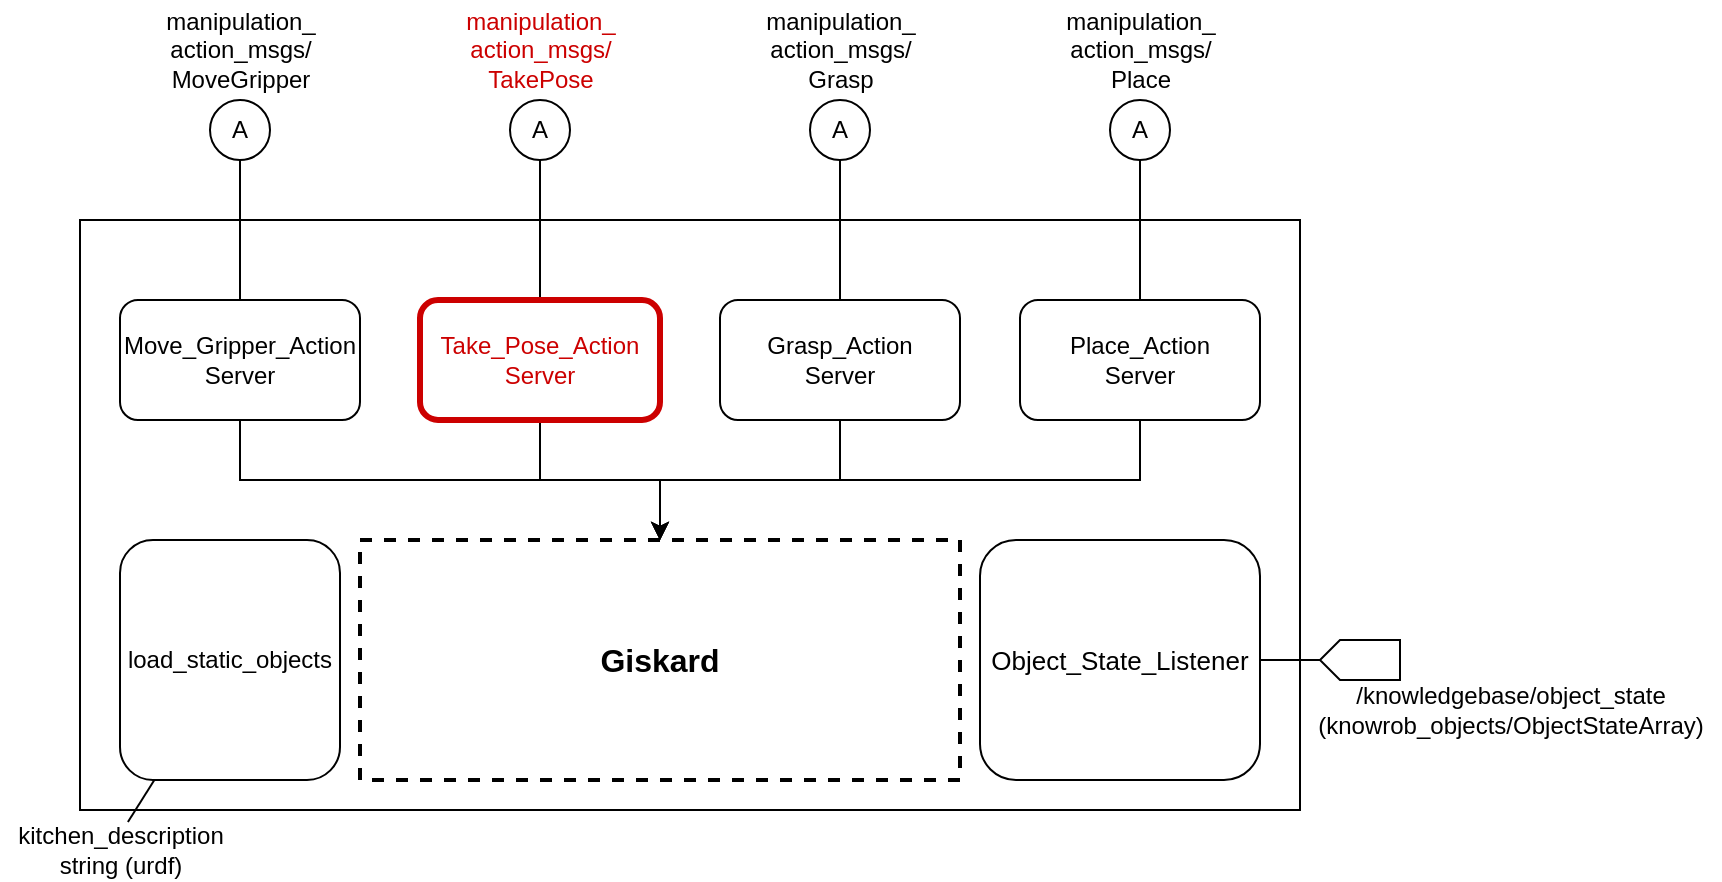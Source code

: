 <mxfile version="12.7.0" type="device"><diagram id="BXZ0pvhzhCWQ8dKCaSc_" name="Page-1"><mxGraphModel dx="1422" dy="755" grid="1" gridSize="10" guides="1" tooltips="1" connect="1" arrows="1" fold="1" page="1" pageScale="1" pageWidth="827" pageHeight="1169" math="0" shadow="0"><root><mxCell id="0"/><mxCell id="1" parent="0"/><mxCell id="KKvQrgsm3mH50sPKaxtz-3" value="" style="rounded=0;whiteSpace=wrap;html=1;strokeColor=#000000;strokeWidth=1;fontColor=#000000;" parent="1" vertex="1"><mxGeometry x="120" y="190" width="610" height="295" as="geometry"/></mxCell><mxCell id="KKvQrgsm3mH50sPKaxtz-1" value="&lt;b&gt;&lt;font style=&quot;font-size: 16px&quot;&gt;Giskard&lt;/font&gt;&lt;/b&gt;" style="rounded=0;whiteSpace=wrap;html=1;strokeWidth=2;dashed=1;" parent="1" vertex="1"><mxGeometry x="260" y="350" width="300" height="120" as="geometry"/></mxCell><mxCell id="KKvQrgsm3mH50sPKaxtz-25" value="" style="edgeStyle=orthogonalEdgeStyle;rounded=0;orthogonalLoop=1;jettySize=auto;html=1;fontColor=#000000;endArrow=none;endFill=0;entryX=1;entryY=0.5;entryDx=0;entryDy=0;entryPerimeter=0;" parent="1" source="KKvQrgsm3mH50sPKaxtz-2" target="KKvQrgsm3mH50sPKaxtz-35" edge="1"><mxGeometry relative="1" as="geometry"><mxPoint x="760" y="395" as="targetPoint"/></mxGeometry></mxCell><mxCell id="KKvQrgsm3mH50sPKaxtz-2" value="&lt;font style=&quot;font-size: 13px&quot;&gt;Object_State_Listener&lt;/font&gt;" style="rounded=1;whiteSpace=wrap;html=1;strokeColor=#000000;strokeWidth=1;fontColor=#000000;" parent="1" vertex="1"><mxGeometry x="570" y="350" width="140" height="120" as="geometry"/></mxCell><mxCell id="KKvQrgsm3mH50sPKaxtz-10" value="" style="edgeStyle=orthogonalEdgeStyle;rounded=0;orthogonalLoop=1;jettySize=auto;html=1;fontColor=#000000;" parent="1" source="KKvQrgsm3mH50sPKaxtz-4" target="KKvQrgsm3mH50sPKaxtz-1" edge="1"><mxGeometry relative="1" as="geometry"><Array as="points"><mxPoint x="200" y="320"/><mxPoint x="410" y="320"/></Array></mxGeometry></mxCell><mxCell id="KKvQrgsm3mH50sPKaxtz-19" value="" style="edgeStyle=orthogonalEdgeStyle;rounded=0;orthogonalLoop=1;jettySize=auto;html=1;fontColor=#000000;endArrow=none;endFill=0;entryX=0.5;entryY=1;entryDx=0;entryDy=0;" parent="1" source="KKvQrgsm3mH50sPKaxtz-4" target="KKvQrgsm3mH50sPKaxtz-26" edge="1"><mxGeometry relative="1" as="geometry"><mxPoint x="200" y="150" as="targetPoint"/></mxGeometry></mxCell><mxCell id="KKvQrgsm3mH50sPKaxtz-4" value="&lt;div&gt;Move_Gripper_Action&lt;/div&gt;&lt;div&gt;Server&lt;br&gt;&lt;/div&gt;" style="rounded=1;whiteSpace=wrap;html=1;strokeColor=#000000;strokeWidth=1;fontColor=#000000;" parent="1" vertex="1"><mxGeometry x="140" y="230" width="120" height="60" as="geometry"/></mxCell><mxCell id="KKvQrgsm3mH50sPKaxtz-12" value="" style="edgeStyle=orthogonalEdgeStyle;rounded=0;orthogonalLoop=1;jettySize=auto;html=1;fontColor=#000000;" parent="1" source="KKvQrgsm3mH50sPKaxtz-5" target="KKvQrgsm3mH50sPKaxtz-1" edge="1"><mxGeometry relative="1" as="geometry"><Array as="points"><mxPoint x="500" y="320"/><mxPoint x="410" y="320"/></Array></mxGeometry></mxCell><mxCell id="KKvQrgsm3mH50sPKaxtz-21" value="" style="edgeStyle=orthogonalEdgeStyle;rounded=0;orthogonalLoop=1;jettySize=auto;html=1;fontColor=#000000;endArrow=none;endFill=0;entryX=0.5;entryY=1;entryDx=0;entryDy=0;" parent="1" source="KKvQrgsm3mH50sPKaxtz-5" target="KKvQrgsm3mH50sPKaxtz-29" edge="1"><mxGeometry relative="1" as="geometry"><mxPoint x="500" y="160" as="targetPoint"/></mxGeometry></mxCell><mxCell id="KKvQrgsm3mH50sPKaxtz-5" value="&lt;div&gt;Grasp_Action&lt;/div&gt;Server" style="rounded=1;whiteSpace=wrap;html=1;strokeColor=#000000;strokeWidth=1;fontColor=#000000;" parent="1" vertex="1"><mxGeometry x="440" y="230" width="120" height="60" as="geometry"/></mxCell><mxCell id="KKvQrgsm3mH50sPKaxtz-11" value="" style="edgeStyle=orthogonalEdgeStyle;rounded=0;orthogonalLoop=1;jettySize=auto;html=1;fontColor=#000000;" parent="1" source="KKvQrgsm3mH50sPKaxtz-6" target="KKvQrgsm3mH50sPKaxtz-1" edge="1"><mxGeometry relative="1" as="geometry"/></mxCell><mxCell id="KKvQrgsm3mH50sPKaxtz-17" value="" style="edgeStyle=orthogonalEdgeStyle;rounded=0;orthogonalLoop=1;jettySize=auto;html=1;fontColor=#000000;endArrow=none;endFill=0;entryX=0.5;entryY=1;entryDx=0;entryDy=0;" parent="1" source="KKvQrgsm3mH50sPKaxtz-6" target="KKvQrgsm3mH50sPKaxtz-27" edge="1"><mxGeometry relative="1" as="geometry"><mxPoint x="350" y="150" as="targetPoint"/></mxGeometry></mxCell><mxCell id="KKvQrgsm3mH50sPKaxtz-6" value="&lt;div&gt;Take_Pose_Action&lt;/div&gt;Server" style="rounded=1;whiteSpace=wrap;html=1;strokeColor=#CC0000;strokeWidth=3;fontColor=#CC0000;" parent="1" vertex="1"><mxGeometry x="290" y="230" width="120" height="60" as="geometry"/></mxCell><mxCell id="KKvQrgsm3mH50sPKaxtz-13" value="" style="edgeStyle=orthogonalEdgeStyle;rounded=0;orthogonalLoop=1;jettySize=auto;html=1;fontColor=#000000;entryX=0.5;entryY=0;entryDx=0;entryDy=0;" parent="1" source="KKvQrgsm3mH50sPKaxtz-7" target="KKvQrgsm3mH50sPKaxtz-1" edge="1"><mxGeometry relative="1" as="geometry"><Array as="points"><mxPoint x="650" y="320"/><mxPoint x="410" y="320"/></Array></mxGeometry></mxCell><mxCell id="KKvQrgsm3mH50sPKaxtz-23" value="" style="edgeStyle=orthogonalEdgeStyle;rounded=0;orthogonalLoop=1;jettySize=auto;html=1;fontColor=#000000;endArrow=none;endFill=0;entryX=0.5;entryY=1;entryDx=0;entryDy=0;" parent="1" source="KKvQrgsm3mH50sPKaxtz-7" target="KKvQrgsm3mH50sPKaxtz-30" edge="1"><mxGeometry relative="1" as="geometry"><mxPoint x="650" y="150" as="targetPoint"/></mxGeometry></mxCell><mxCell id="KKvQrgsm3mH50sPKaxtz-7" value="&lt;div&gt;Place_Action&lt;/div&gt;Server" style="rounded=1;whiteSpace=wrap;html=1;strokeColor=#000000;strokeWidth=1;fontColor=#000000;" parent="1" vertex="1"><mxGeometry x="590" y="230" width="120" height="60" as="geometry"/></mxCell><mxCell id="KKvQrgsm3mH50sPKaxtz-26" value="A" style="ellipse;whiteSpace=wrap;html=1;aspect=fixed;strokeColor=#000000;strokeWidth=1;fontColor=#000000;" parent="1" vertex="1"><mxGeometry x="185" y="130" width="30" height="30" as="geometry"/></mxCell><mxCell id="KKvQrgsm3mH50sPKaxtz-27" value="A" style="ellipse;whiteSpace=wrap;html=1;aspect=fixed;strokeColor=#000000;strokeWidth=1;fontColor=#000000;" parent="1" vertex="1"><mxGeometry x="335" y="130" width="30" height="30" as="geometry"/></mxCell><mxCell id="KKvQrgsm3mH50sPKaxtz-29" value="A" style="ellipse;whiteSpace=wrap;html=1;aspect=fixed;strokeColor=#000000;strokeWidth=1;fontColor=#000000;" parent="1" vertex="1"><mxGeometry x="485" y="130" width="30" height="30" as="geometry"/></mxCell><mxCell id="KKvQrgsm3mH50sPKaxtz-30" value="A" style="ellipse;whiteSpace=wrap;html=1;aspect=fixed;strokeColor=#000000;strokeWidth=1;fontColor=#000000;" parent="1" vertex="1"><mxGeometry x="635" y="130" width="30" height="30" as="geometry"/></mxCell><mxCell id="KKvQrgsm3mH50sPKaxtz-31" value="&lt;div&gt;manipulation_&lt;/div&gt;&lt;div&gt;action_msgs/&lt;/div&gt;&lt;div&gt;MoveGripper&lt;/div&gt;" style="text;html=1;align=center;verticalAlign=middle;resizable=0;points=[];autosize=1;fontColor=#000000;" parent="1" vertex="1"><mxGeometry x="155" y="80" width="90" height="50" as="geometry"/></mxCell><mxCell id="KKvQrgsm3mH50sPKaxtz-32" value="&lt;div&gt;manipulation_&lt;/div&gt;&lt;div&gt;action_msgs/&lt;/div&gt;&lt;div&gt;TakePose&lt;/div&gt;" style="text;html=1;align=center;verticalAlign=middle;resizable=0;points=[];autosize=1;fontColor=#CC0000;" parent="1" vertex="1"><mxGeometry x="305" y="80" width="90" height="50" as="geometry"/></mxCell><mxCell id="KKvQrgsm3mH50sPKaxtz-33" value="&lt;div&gt;manipulation_&lt;/div&gt;&lt;div&gt;action_msgs/&lt;/div&gt;&lt;div&gt;Grasp&lt;/div&gt;" style="text;html=1;align=center;verticalAlign=middle;resizable=0;points=[];autosize=1;fontColor=#000000;" parent="1" vertex="1"><mxGeometry x="455" y="80" width="90" height="50" as="geometry"/></mxCell><mxCell id="KKvQrgsm3mH50sPKaxtz-34" value="&lt;div&gt;manipulation_&lt;/div&gt;&lt;div&gt;action_msgs/&lt;/div&gt;&lt;div&gt;Place&lt;/div&gt;" style="text;html=1;align=center;verticalAlign=middle;resizable=0;points=[];autosize=1;fontColor=#000000;" parent="1" vertex="1"><mxGeometry x="605" y="80" width="90" height="50" as="geometry"/></mxCell><mxCell id="KKvQrgsm3mH50sPKaxtz-37" style="edgeStyle=orthogonalEdgeStyle;rounded=0;orthogonalLoop=1;jettySize=auto;html=1;exitX=0;exitY=0.5;exitDx=0;exitDy=0;exitPerimeter=0;entryX=0.143;entryY=-0.133;entryDx=0;entryDy=0;entryPerimeter=0;endArrow=none;endFill=0;fontColor=#000000;" parent="1" source="KKvQrgsm3mH50sPKaxtz-35" target="KKvQrgsm3mH50sPKaxtz-36" edge="1"><mxGeometry relative="1" as="geometry"/></mxCell><mxCell id="KKvQrgsm3mH50sPKaxtz-35" value="" style="html=1;shadow=0;dashed=0;align=center;verticalAlign=middle;shape=mxgraph.arrows2.arrow;dy=0;dx=10;notch=0;strokeColor=#000000;strokeWidth=1;fontColor=#000000;direction=west;" parent="1" vertex="1"><mxGeometry x="740" y="400" width="40" height="20" as="geometry"/></mxCell><mxCell id="KKvQrgsm3mH50sPKaxtz-36" value="&lt;div&gt;&lt;span class=&quot;pl-s1&quot;&gt;&lt;span class=&quot;pl-s&quot;&gt;/knowledgebase/object_state&lt;/span&gt;&lt;/span&gt;&lt;/div&gt;&lt;div&gt;&lt;span class=&quot;pl-s1&quot;&gt;(knowrob_objects/&lt;/span&gt;&lt;span class=&quot;pl-v&quot;&gt;ObjectStateArray)&lt;/span&gt;&lt;/div&gt;" style="text;html=1;align=center;verticalAlign=middle;resizable=0;points=[];autosize=1;fontColor=#000000;" parent="1" vertex="1"><mxGeometry x="730" y="420" width="210" height="30" as="geometry"/></mxCell><mxCell id="6kelfE6Hk-jxS-KGlApj-2" value="&lt;font&gt;load_static_objects&lt;/font&gt;" style="rounded=1;whiteSpace=wrap;html=1;strokeColor=#000000;strokeWidth=1;fontColor=#000000;" parent="1" vertex="1"><mxGeometry x="140" y="350" width="110" height="120" as="geometry"/></mxCell><mxCell id="6kelfE6Hk-jxS-KGlApj-3" value="" style="endArrow=none;html=1;fontColor=#000000;strokeColor=#000000;strokeWidth=1;exitX=0.533;exitY=0.033;exitDx=0;exitDy=0;exitPerimeter=0;" parent="1" target="6kelfE6Hk-jxS-KGlApj-2" edge="1" source="6kelfE6Hk-jxS-KGlApj-4"><mxGeometry width="50" height="50" relative="1" as="geometry"><mxPoint x="150" y="500" as="sourcePoint"/><mxPoint x="170" y="510" as="targetPoint"/></mxGeometry></mxCell><mxCell id="6kelfE6Hk-jxS-KGlApj-4" value="&lt;div&gt;kitchen_description&lt;/div&gt;&lt;div&gt;string (urdf)&lt;br&gt;&lt;/div&gt;" style="text;html=1;align=center;verticalAlign=middle;resizable=0;points=[];autosize=1;fontColor=#000000;" parent="1" vertex="1"><mxGeometry x="80" y="490" width="120" height="30" as="geometry"/></mxCell></root></mxGraphModel></diagram></mxfile>
